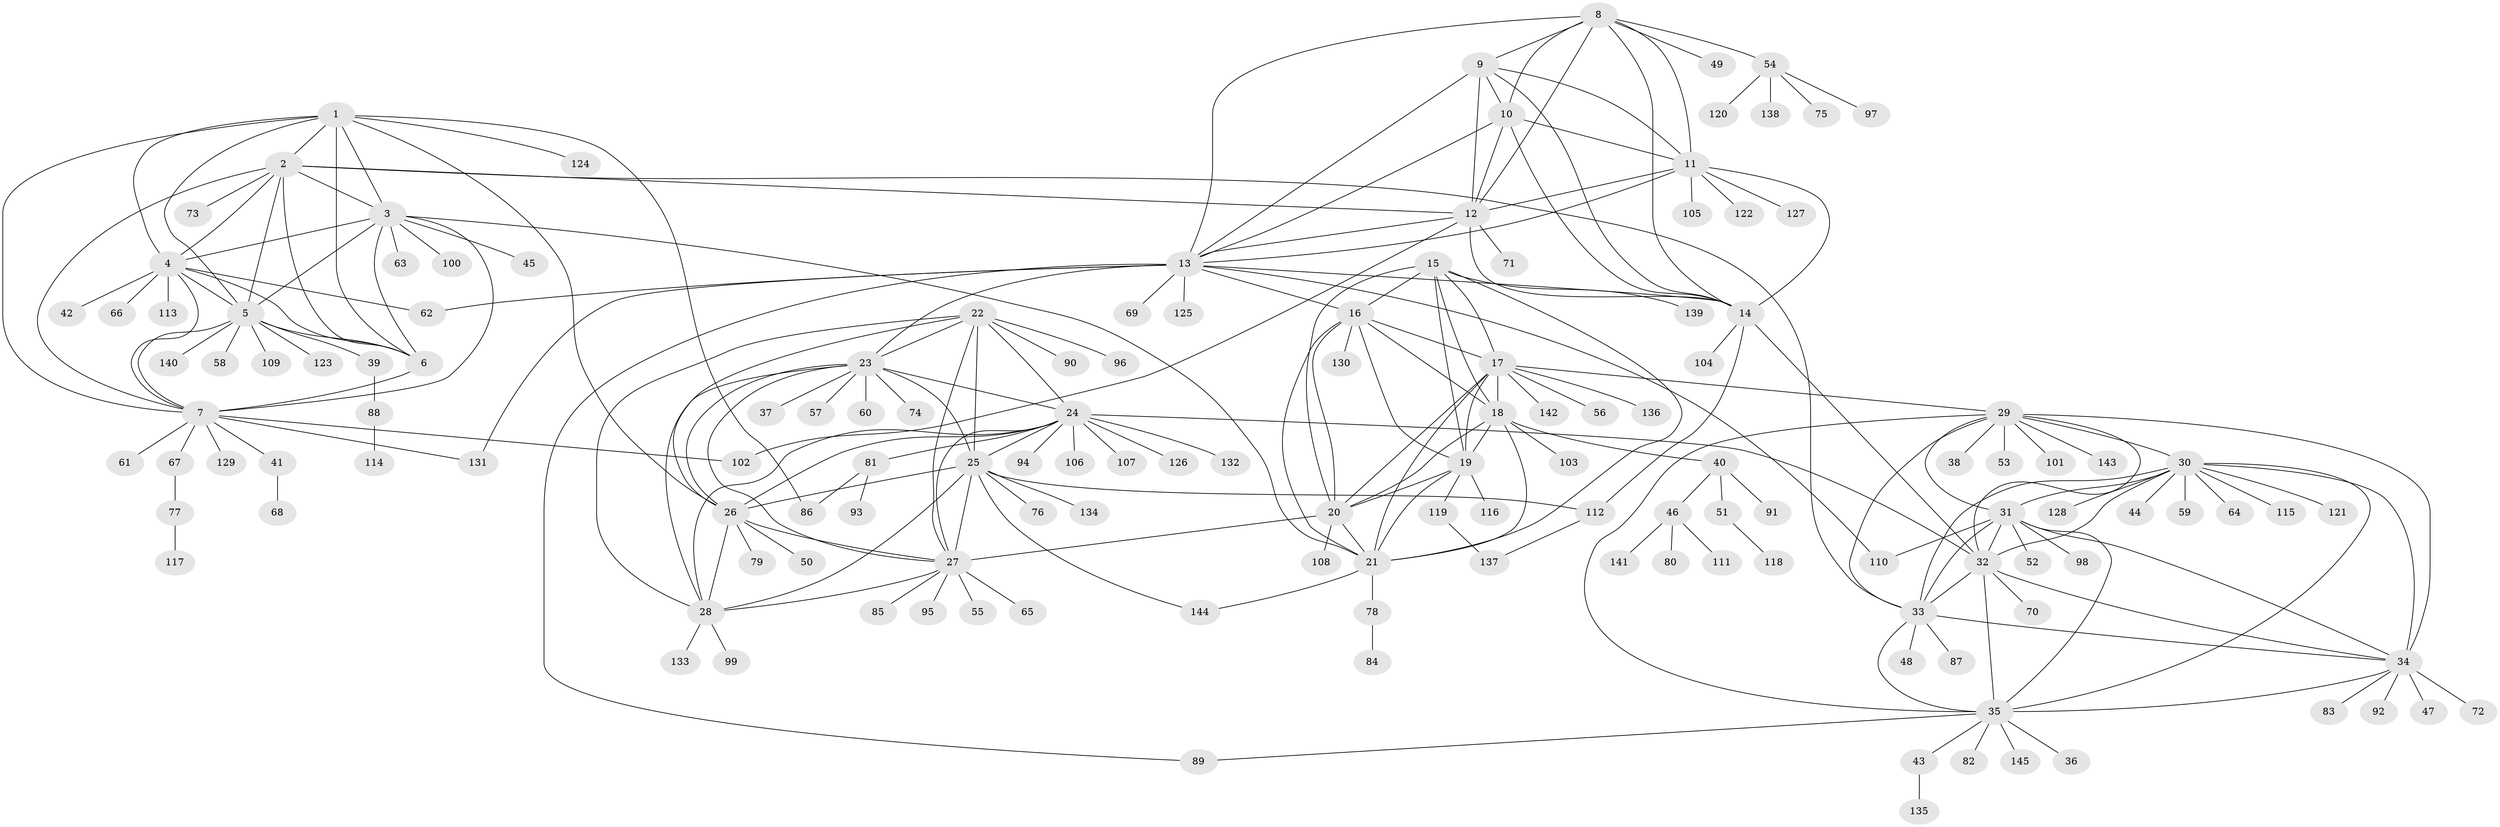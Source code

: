 // coarse degree distribution, {12: 0.025210084033613446, 11: 0.01680672268907563, 7: 0.05042016806722689, 4: 0.025210084033613446, 10: 0.025210084033613446, 5: 0.008403361344537815, 3: 0.025210084033613446, 9: 0.025210084033613446, 14: 0.008403361344537815, 6: 0.008403361344537815, 13: 0.008403361344537815, 1: 0.6554621848739496, 2: 0.11764705882352941}
// Generated by graph-tools (version 1.1) at 2025/52/02/27/25 19:52:14]
// undirected, 145 vertices, 234 edges
graph export_dot {
graph [start="1"]
  node [color=gray90,style=filled];
  1;
  2;
  3;
  4;
  5;
  6;
  7;
  8;
  9;
  10;
  11;
  12;
  13;
  14;
  15;
  16;
  17;
  18;
  19;
  20;
  21;
  22;
  23;
  24;
  25;
  26;
  27;
  28;
  29;
  30;
  31;
  32;
  33;
  34;
  35;
  36;
  37;
  38;
  39;
  40;
  41;
  42;
  43;
  44;
  45;
  46;
  47;
  48;
  49;
  50;
  51;
  52;
  53;
  54;
  55;
  56;
  57;
  58;
  59;
  60;
  61;
  62;
  63;
  64;
  65;
  66;
  67;
  68;
  69;
  70;
  71;
  72;
  73;
  74;
  75;
  76;
  77;
  78;
  79;
  80;
  81;
  82;
  83;
  84;
  85;
  86;
  87;
  88;
  89;
  90;
  91;
  92;
  93;
  94;
  95;
  96;
  97;
  98;
  99;
  100;
  101;
  102;
  103;
  104;
  105;
  106;
  107;
  108;
  109;
  110;
  111;
  112;
  113;
  114;
  115;
  116;
  117;
  118;
  119;
  120;
  121;
  122;
  123;
  124;
  125;
  126;
  127;
  128;
  129;
  130;
  131;
  132;
  133;
  134;
  135;
  136;
  137;
  138;
  139;
  140;
  141;
  142;
  143;
  144;
  145;
  1 -- 2;
  1 -- 3;
  1 -- 4;
  1 -- 5;
  1 -- 6;
  1 -- 7;
  1 -- 26;
  1 -- 86;
  1 -- 124;
  2 -- 3;
  2 -- 4;
  2 -- 5;
  2 -- 6;
  2 -- 7;
  2 -- 12;
  2 -- 33;
  2 -- 73;
  3 -- 4;
  3 -- 5;
  3 -- 6;
  3 -- 7;
  3 -- 21;
  3 -- 45;
  3 -- 63;
  3 -- 100;
  4 -- 5;
  4 -- 6;
  4 -- 7;
  4 -- 42;
  4 -- 62;
  4 -- 66;
  4 -- 113;
  5 -- 6;
  5 -- 7;
  5 -- 39;
  5 -- 58;
  5 -- 109;
  5 -- 123;
  5 -- 140;
  6 -- 7;
  7 -- 41;
  7 -- 61;
  7 -- 67;
  7 -- 102;
  7 -- 129;
  7 -- 131;
  8 -- 9;
  8 -- 10;
  8 -- 11;
  8 -- 12;
  8 -- 13;
  8 -- 14;
  8 -- 49;
  8 -- 54;
  9 -- 10;
  9 -- 11;
  9 -- 12;
  9 -- 13;
  9 -- 14;
  10 -- 11;
  10 -- 12;
  10 -- 13;
  10 -- 14;
  11 -- 12;
  11 -- 13;
  11 -- 14;
  11 -- 105;
  11 -- 122;
  11 -- 127;
  12 -- 13;
  12 -- 14;
  12 -- 71;
  12 -- 102;
  13 -- 14;
  13 -- 16;
  13 -- 23;
  13 -- 62;
  13 -- 69;
  13 -- 89;
  13 -- 110;
  13 -- 125;
  13 -- 131;
  14 -- 32;
  14 -- 104;
  14 -- 112;
  15 -- 16;
  15 -- 17;
  15 -- 18;
  15 -- 19;
  15 -- 20;
  15 -- 21;
  15 -- 139;
  16 -- 17;
  16 -- 18;
  16 -- 19;
  16 -- 20;
  16 -- 21;
  16 -- 130;
  17 -- 18;
  17 -- 19;
  17 -- 20;
  17 -- 21;
  17 -- 29;
  17 -- 56;
  17 -- 136;
  17 -- 142;
  18 -- 19;
  18 -- 20;
  18 -- 21;
  18 -- 40;
  18 -- 103;
  19 -- 20;
  19 -- 21;
  19 -- 116;
  19 -- 119;
  20 -- 21;
  20 -- 27;
  20 -- 108;
  21 -- 78;
  21 -- 144;
  22 -- 23;
  22 -- 24;
  22 -- 25;
  22 -- 26;
  22 -- 27;
  22 -- 28;
  22 -- 90;
  22 -- 96;
  23 -- 24;
  23 -- 25;
  23 -- 26;
  23 -- 27;
  23 -- 28;
  23 -- 37;
  23 -- 57;
  23 -- 60;
  23 -- 74;
  24 -- 25;
  24 -- 26;
  24 -- 27;
  24 -- 28;
  24 -- 32;
  24 -- 81;
  24 -- 94;
  24 -- 106;
  24 -- 107;
  24 -- 126;
  24 -- 132;
  25 -- 26;
  25 -- 27;
  25 -- 28;
  25 -- 76;
  25 -- 112;
  25 -- 134;
  25 -- 144;
  26 -- 27;
  26 -- 28;
  26 -- 50;
  26 -- 79;
  27 -- 28;
  27 -- 55;
  27 -- 65;
  27 -- 85;
  27 -- 95;
  28 -- 99;
  28 -- 133;
  29 -- 30;
  29 -- 31;
  29 -- 32;
  29 -- 33;
  29 -- 34;
  29 -- 35;
  29 -- 38;
  29 -- 53;
  29 -- 101;
  29 -- 143;
  30 -- 31;
  30 -- 32;
  30 -- 33;
  30 -- 34;
  30 -- 35;
  30 -- 44;
  30 -- 59;
  30 -- 64;
  30 -- 115;
  30 -- 121;
  30 -- 128;
  31 -- 32;
  31 -- 33;
  31 -- 34;
  31 -- 35;
  31 -- 52;
  31 -- 98;
  31 -- 110;
  32 -- 33;
  32 -- 34;
  32 -- 35;
  32 -- 70;
  33 -- 34;
  33 -- 35;
  33 -- 48;
  33 -- 87;
  34 -- 35;
  34 -- 47;
  34 -- 72;
  34 -- 83;
  34 -- 92;
  35 -- 36;
  35 -- 43;
  35 -- 82;
  35 -- 89;
  35 -- 145;
  39 -- 88;
  40 -- 46;
  40 -- 51;
  40 -- 91;
  41 -- 68;
  43 -- 135;
  46 -- 80;
  46 -- 111;
  46 -- 141;
  51 -- 118;
  54 -- 75;
  54 -- 97;
  54 -- 120;
  54 -- 138;
  67 -- 77;
  77 -- 117;
  78 -- 84;
  81 -- 86;
  81 -- 93;
  88 -- 114;
  112 -- 137;
  119 -- 137;
}
